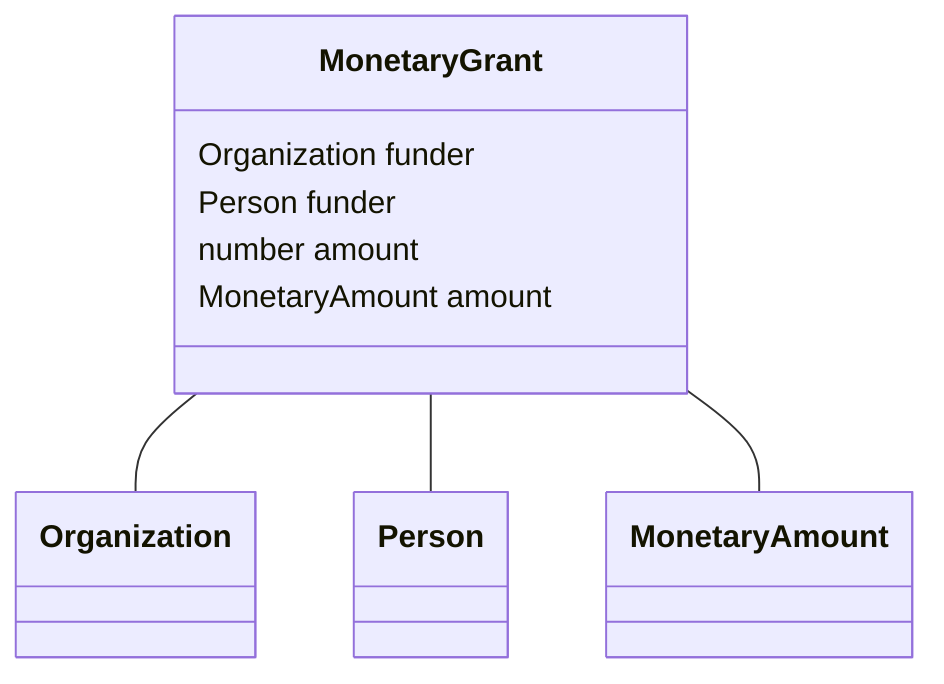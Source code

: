 classDiagram
  MonetaryGrant -- Organization
  MonetaryGrant -- Person
  MonetaryGrant -- MonetaryAmount


class MonetaryGrant {

  Organization funder
  Person funder
  number amount
  MonetaryAmount amount

 }